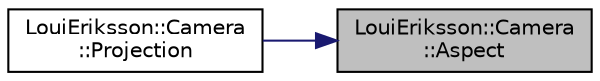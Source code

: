 digraph "LouiEriksson::Camera::Aspect"
{
 // LATEX_PDF_SIZE
  edge [fontname="Helvetica",fontsize="10",labelfontname="Helvetica",labelfontsize="10"];
  node [fontname="Helvetica",fontsize="10",shape=record];
  rankdir="RL";
  Node1 [label="LouiEriksson::Camera\l::Aspect",height=0.2,width=0.4,color="black", fillcolor="grey75", style="filled", fontcolor="black",tooltip="Get the Camera's Aspect."];
  Node1 -> Node2 [dir="back",color="midnightblue",fontsize="10",style="solid",fontname="Helvetica"];
  Node2 [label="LouiEriksson::Camera\l::Projection",height=0.2,width=0.4,color="black", fillcolor="white", style="filled",URL="$class_loui_eriksson_1_1_camera.html#af5a5f982ca65e5663e69ab0a70219e0c",tooltip="Get the Camera's projection matrix."];
}
